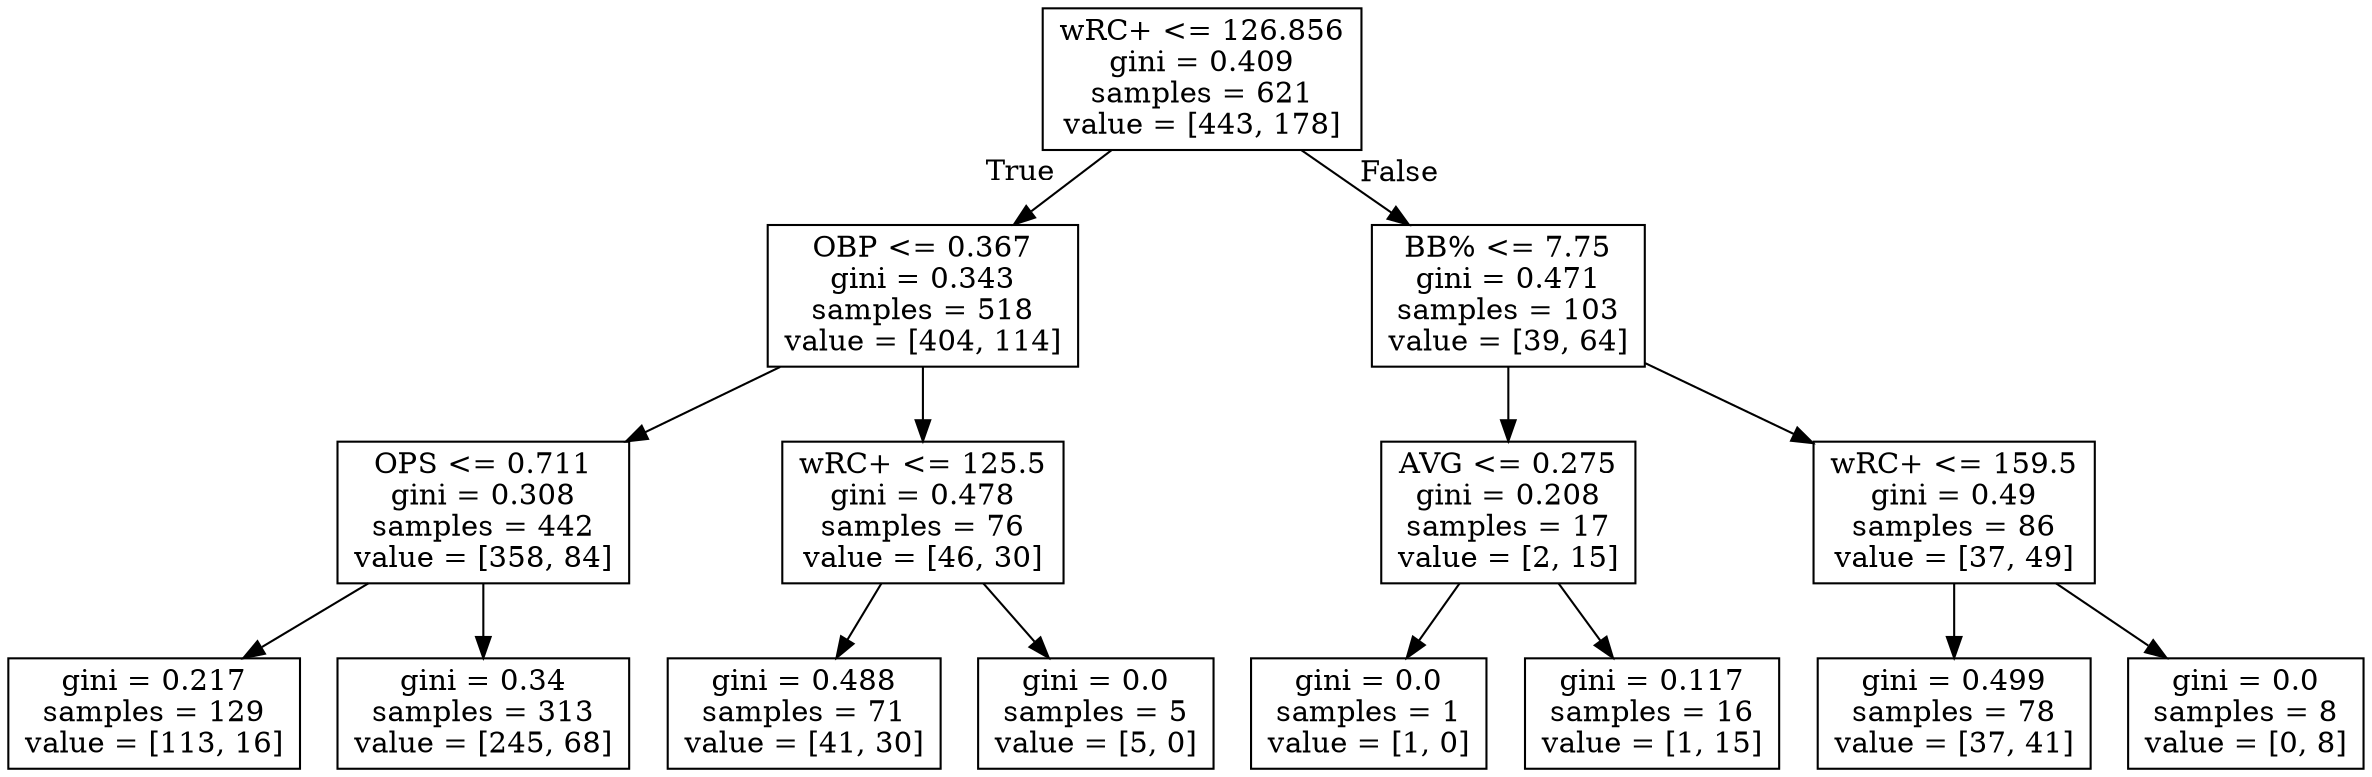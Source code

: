 digraph Tree {
node [shape=box] ;
0 [label="wRC+ <= 126.856\ngini = 0.409\nsamples = 621\nvalue = [443, 178]"] ;
1 [label="OBP <= 0.367\ngini = 0.343\nsamples = 518\nvalue = [404, 114]"] ;
0 -> 1 [labeldistance=2.5, labelangle=45, headlabel="True"] ;
2 [label="OPS <= 0.711\ngini = 0.308\nsamples = 442\nvalue = [358, 84]"] ;
1 -> 2 ;
3 [label="gini = 0.217\nsamples = 129\nvalue = [113, 16]"] ;
2 -> 3 ;
4 [label="gini = 0.34\nsamples = 313\nvalue = [245, 68]"] ;
2 -> 4 ;
5 [label="wRC+ <= 125.5\ngini = 0.478\nsamples = 76\nvalue = [46, 30]"] ;
1 -> 5 ;
6 [label="gini = 0.488\nsamples = 71\nvalue = [41, 30]"] ;
5 -> 6 ;
7 [label="gini = 0.0\nsamples = 5\nvalue = [5, 0]"] ;
5 -> 7 ;
8 [label="BB% <= 7.75\ngini = 0.471\nsamples = 103\nvalue = [39, 64]"] ;
0 -> 8 [labeldistance=2.5, labelangle=-45, headlabel="False"] ;
9 [label="AVG <= 0.275\ngini = 0.208\nsamples = 17\nvalue = [2, 15]"] ;
8 -> 9 ;
10 [label="gini = 0.0\nsamples = 1\nvalue = [1, 0]"] ;
9 -> 10 ;
11 [label="gini = 0.117\nsamples = 16\nvalue = [1, 15]"] ;
9 -> 11 ;
12 [label="wRC+ <= 159.5\ngini = 0.49\nsamples = 86\nvalue = [37, 49]"] ;
8 -> 12 ;
13 [label="gini = 0.499\nsamples = 78\nvalue = [37, 41]"] ;
12 -> 13 ;
14 [label="gini = 0.0\nsamples = 8\nvalue = [0, 8]"] ;
12 -> 14 ;
}